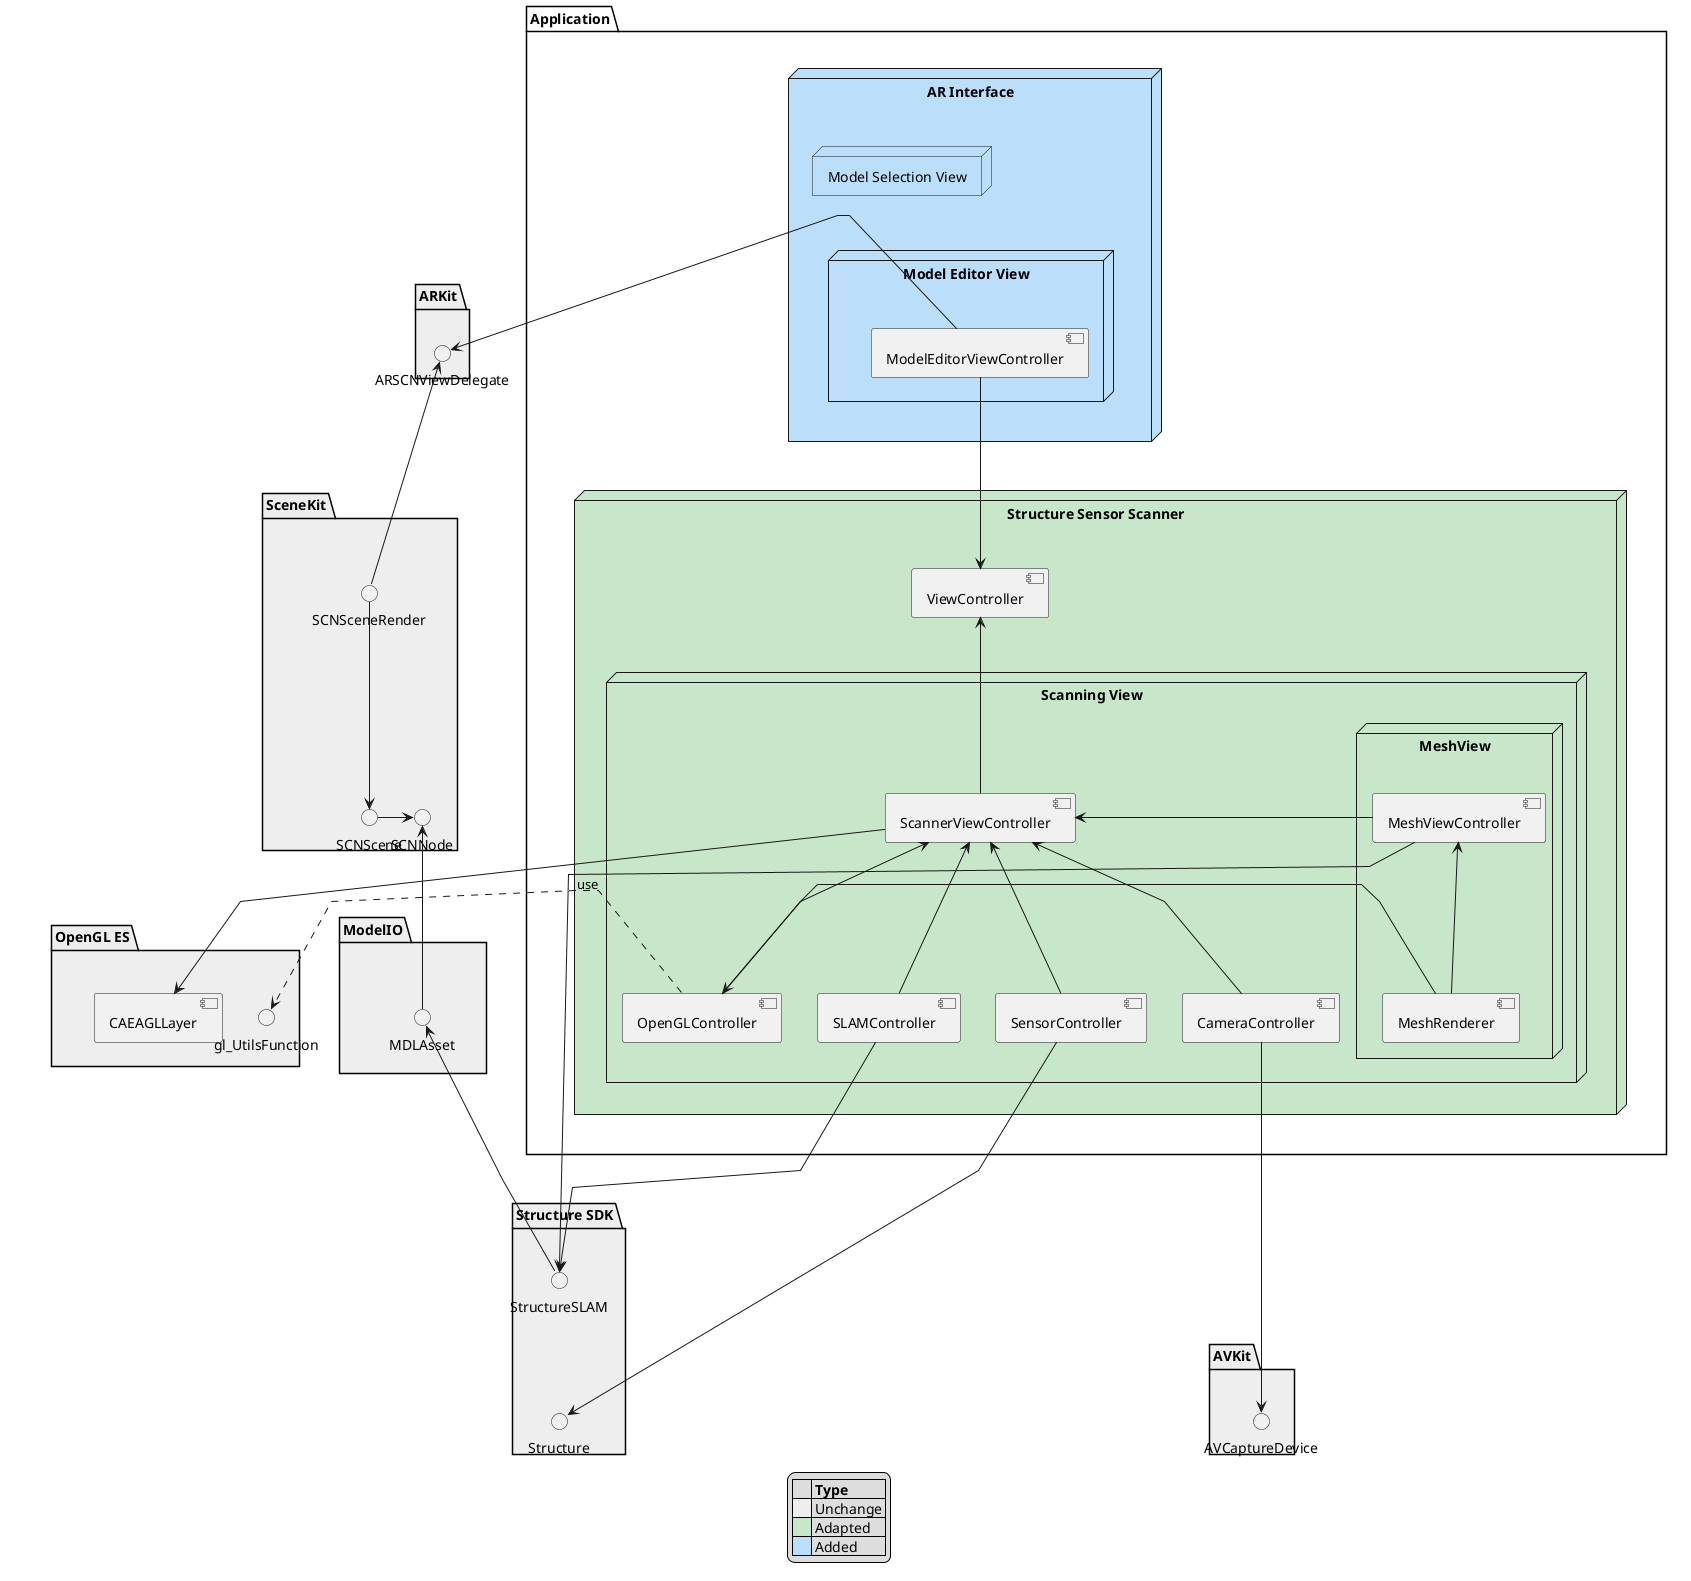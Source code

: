 @startuml
skinparam style strictuml
skinparam linetype polyline
hide empty members

package "Structure SDK" as StructureSDK #EEEEEE{
() Structure
() StructureSLAM 
Structure -[hidden]up-> StructureSLAM
}
package "OpenGL ES" as OpenGL #EEEEEE{
    [CAEAGLLayer]
    () gl_UtilsFunction
}

package Application {
node "Structure Sensor Scanner" as StructureSensorScanner #C8E6C9{
[ViewController]
node "Scanning View" {
[CameraController] -up-> [ScannerViewController]
[SLAMController] -up-> [ScannerViewController]
[SensorController] -up-> [ScannerViewController]
[OpenGLController] -up-> [ScannerViewController]
node "MeshView" {
[MeshRenderer] -up-> [MeshViewController]
}
}
} 
node "AR Interface" as ARInterface #BBDEFB{
node "Model Editor View" as ModelEditorView {
[ModelEditorViewController] 
}
node "Model Selection View" as ModelSelectionView #BBDEFB{
}
}
[ModelEditorViewController] -down-> [ViewController]
ModelSelectionView -[hidden]down-> ModelEditorView
}

package ARKit #EEEEEE{
() ARSCNViewDelegate
}

package SceneKit #EEEEEE{
() SCNSceneRender -down-> () SCNScene
SCNScene -right-> () SCNNode
}

package AVKit #EEEEEE{
() AVCaptureDevice
}

package ModelIO #EEEEEE{
() MDLAsset
}

[SLAMController] -right-> StructureSLAM
[SensorController] -right-> Structure
[ScannerViewController] -right-> [CAEAGLLayer]
[OpenGLController] .right.> gl_UtilsFunction : use
[ScannerViewController] -up-> [ViewController]
[MeshViewController] -left-> [ScannerViewController]
[MeshViewController] -right-> StructureSLAM
[CameraController] -right-> AVCaptureDevice
SCNSceneRender -up-> ARSCNViewDelegate
[ModelEditorViewController] -right-> ARSCNViewDelegate
[MeshRenderer] -right-> OpenGLController
MDLAsset -up-> SCNNode
StructureSLAM -up-> MDLAsset
OpenGL -[hidden]right-> ModelIO
OpenGL -[hidden]left-> Application 
OpenGL -[hidden]up-> SceneKit 
StructureSDK -[hidden]up-> OpenGL
StructureSDK -[hidden]down-> AVKit 
StructureSDK -[hidden]left-> Application 
AVKit -[hidden]left-> Application 
StructureSensorScanner -[hidden]up-> ARInterface 

legend
    |= |= Type |
    |<#EEEEEE>     | Unchange |
    |<#C8E6C9>     | Adapted |
    |<#BBDEFB>     | Added |
endlegend

@enduml

